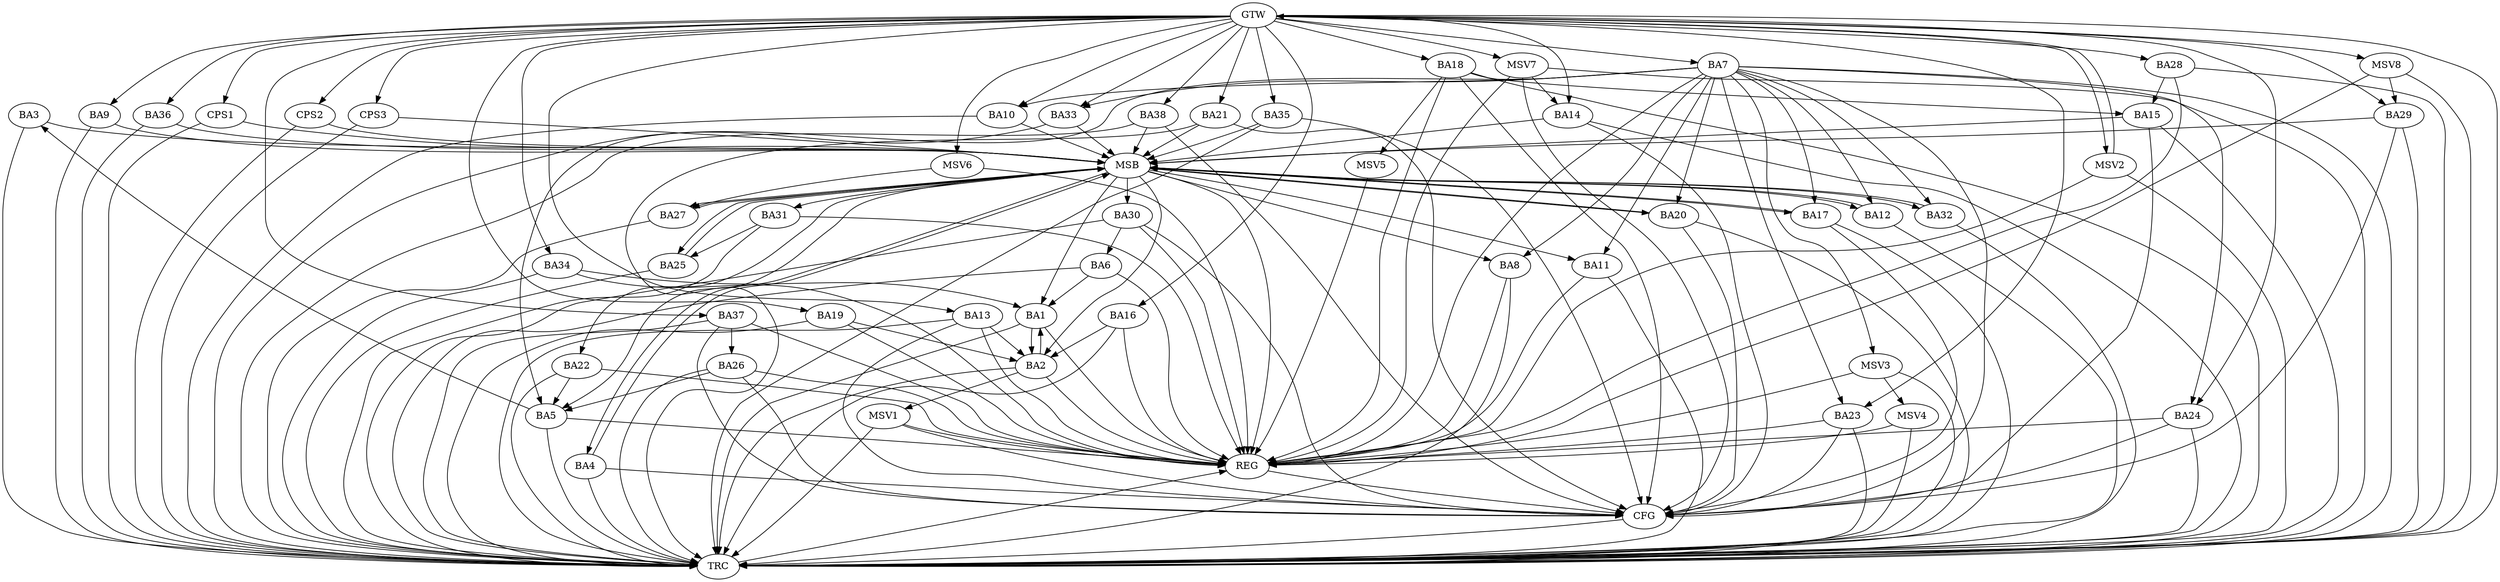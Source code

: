 strict digraph G {
  BA1 [ label="BA1" ];
  BA2 [ label="BA2" ];
  BA3 [ label="BA3" ];
  BA4 [ label="BA4" ];
  BA5 [ label="BA5" ];
  BA6 [ label="BA6" ];
  BA7 [ label="BA7" ];
  BA8 [ label="BA8" ];
  BA9 [ label="BA9" ];
  BA10 [ label="BA10" ];
  BA11 [ label="BA11" ];
  BA12 [ label="BA12" ];
  BA13 [ label="BA13" ];
  BA14 [ label="BA14" ];
  BA15 [ label="BA15" ];
  BA16 [ label="BA16" ];
  BA17 [ label="BA17" ];
  BA18 [ label="BA18" ];
  BA19 [ label="BA19" ];
  BA20 [ label="BA20" ];
  BA21 [ label="BA21" ];
  BA22 [ label="BA22" ];
  BA23 [ label="BA23" ];
  BA24 [ label="BA24" ];
  BA25 [ label="BA25" ];
  BA26 [ label="BA26" ];
  BA27 [ label="BA27" ];
  BA28 [ label="BA28" ];
  BA29 [ label="BA29" ];
  BA30 [ label="BA30" ];
  BA31 [ label="BA31" ];
  BA32 [ label="BA32" ];
  BA33 [ label="BA33" ];
  BA34 [ label="BA34" ];
  BA35 [ label="BA35" ];
  BA36 [ label="BA36" ];
  BA37 [ label="BA37" ];
  BA38 [ label="BA38" ];
  CPS1 [ label="CPS1" ];
  CPS2 [ label="CPS2" ];
  CPS3 [ label="CPS3" ];
  GTW [ label="GTW" ];
  REG [ label="REG" ];
  MSB [ label="MSB" ];
  CFG [ label="CFG" ];
  TRC [ label="TRC" ];
  MSV1 [ label="MSV1" ];
  MSV2 [ label="MSV2" ];
  MSV3 [ label="MSV3" ];
  MSV4 [ label="MSV4" ];
  MSV5 [ label="MSV5" ];
  MSV6 [ label="MSV6" ];
  MSV7 [ label="MSV7" ];
  MSV8 [ label="MSV8" ];
  BA1 -> BA2;
  BA2 -> BA1;
  BA5 -> BA3;
  BA6 -> BA1;
  BA7 -> BA5;
  BA13 -> BA2;
  BA16 -> BA2;
  BA18 -> BA15;
  BA19 -> BA2;
  BA22 -> BA5;
  BA26 -> BA5;
  BA28 -> BA15;
  BA30 -> BA6;
  BA31 -> BA25;
  BA34 -> BA1;
  BA37 -> BA26;
  GTW -> BA7;
  GTW -> BA9;
  GTW -> BA10;
  GTW -> BA13;
  GTW -> BA14;
  GTW -> BA16;
  GTW -> BA18;
  GTW -> BA19;
  GTW -> BA21;
  GTW -> BA23;
  GTW -> BA24;
  GTW -> BA28;
  GTW -> BA29;
  GTW -> BA33;
  GTW -> BA34;
  GTW -> BA35;
  GTW -> BA36;
  GTW -> BA37;
  GTW -> BA38;
  GTW -> CPS1;
  GTW -> CPS2;
  GTW -> CPS3;
  BA1 -> REG;
  BA2 -> REG;
  BA5 -> REG;
  BA6 -> REG;
  BA7 -> REG;
  BA8 -> REG;
  BA11 -> REG;
  BA13 -> REG;
  BA16 -> REG;
  BA18 -> REG;
  BA19 -> REG;
  BA22 -> REG;
  BA23 -> REG;
  BA24 -> REG;
  BA26 -> REG;
  BA28 -> REG;
  BA30 -> REG;
  BA31 -> REG;
  BA34 -> REG;
  BA37 -> REG;
  BA3 -> MSB;
  MSB -> BA2;
  MSB -> REG;
  BA4 -> MSB;
  BA9 -> MSB;
  BA10 -> MSB;
  BA12 -> MSB;
  BA14 -> MSB;
  MSB -> BA12;
  BA15 -> MSB;
  BA17 -> MSB;
  MSB -> BA5;
  BA20 -> MSB;
  MSB -> BA4;
  BA21 -> MSB;
  MSB -> BA17;
  BA25 -> MSB;
  MSB -> BA1;
  BA27 -> MSB;
  MSB -> BA20;
  BA29 -> MSB;
  BA32 -> MSB;
  BA33 -> MSB;
  MSB -> BA32;
  BA35 -> MSB;
  MSB -> BA27;
  BA36 -> MSB;
  BA38 -> MSB;
  CPS1 -> MSB;
  MSB -> BA11;
  MSB -> BA31;
  CPS2 -> MSB;
  MSB -> BA22;
  CPS3 -> MSB;
  MSB -> BA25;
  MSB -> BA8;
  MSB -> BA30;
  BA15 -> CFG;
  BA4 -> CFG;
  BA14 -> CFG;
  BA18 -> CFG;
  BA24 -> CFG;
  BA35 -> CFG;
  BA29 -> CFG;
  BA37 -> CFG;
  BA30 -> CFG;
  BA7 -> CFG;
  BA20 -> CFG;
  BA21 -> CFG;
  BA26 -> CFG;
  BA17 -> CFG;
  BA38 -> CFG;
  BA13 -> CFG;
  BA23 -> CFG;
  REG -> CFG;
  BA1 -> TRC;
  BA2 -> TRC;
  BA3 -> TRC;
  BA4 -> TRC;
  BA5 -> TRC;
  BA6 -> TRC;
  BA7 -> TRC;
  BA8 -> TRC;
  BA9 -> TRC;
  BA10 -> TRC;
  BA11 -> TRC;
  BA12 -> TRC;
  BA13 -> TRC;
  BA14 -> TRC;
  BA15 -> TRC;
  BA16 -> TRC;
  BA17 -> TRC;
  BA18 -> TRC;
  BA19 -> TRC;
  BA20 -> TRC;
  BA21 -> TRC;
  BA22 -> TRC;
  BA23 -> TRC;
  BA24 -> TRC;
  BA25 -> TRC;
  BA26 -> TRC;
  BA27 -> TRC;
  BA28 -> TRC;
  BA29 -> TRC;
  BA30 -> TRC;
  BA31 -> TRC;
  BA32 -> TRC;
  BA33 -> TRC;
  BA34 -> TRC;
  BA35 -> TRC;
  BA36 -> TRC;
  BA37 -> TRC;
  BA38 -> TRC;
  CPS1 -> TRC;
  CPS2 -> TRC;
  CPS3 -> TRC;
  GTW -> TRC;
  CFG -> TRC;
  TRC -> REG;
  BA7 -> BA23;
  BA7 -> BA32;
  BA7 -> BA33;
  BA7 -> BA10;
  BA7 -> BA20;
  BA7 -> BA8;
  BA7 -> BA12;
  BA7 -> BA17;
  BA7 -> BA24;
  BA7 -> BA11;
  BA2 -> MSV1;
  MSV1 -> REG;
  MSV1 -> TRC;
  MSV1 -> CFG;
  MSV2 -> GTW;
  GTW -> MSV2;
  MSV2 -> REG;
  MSV2 -> TRC;
  BA7 -> MSV3;
  MSV3 -> REG;
  MSV3 -> TRC;
  MSV3 -> MSV4;
  MSV4 -> REG;
  MSV4 -> TRC;
  BA18 -> MSV5;
  MSV5 -> REG;
  MSV6 -> BA27;
  GTW -> MSV6;
  MSV6 -> REG;
  MSV7 -> BA14;
  GTW -> MSV7;
  MSV7 -> REG;
  MSV7 -> TRC;
  MSV7 -> CFG;
  MSV8 -> BA29;
  GTW -> MSV8;
  MSV8 -> REG;
  MSV8 -> TRC;
}
